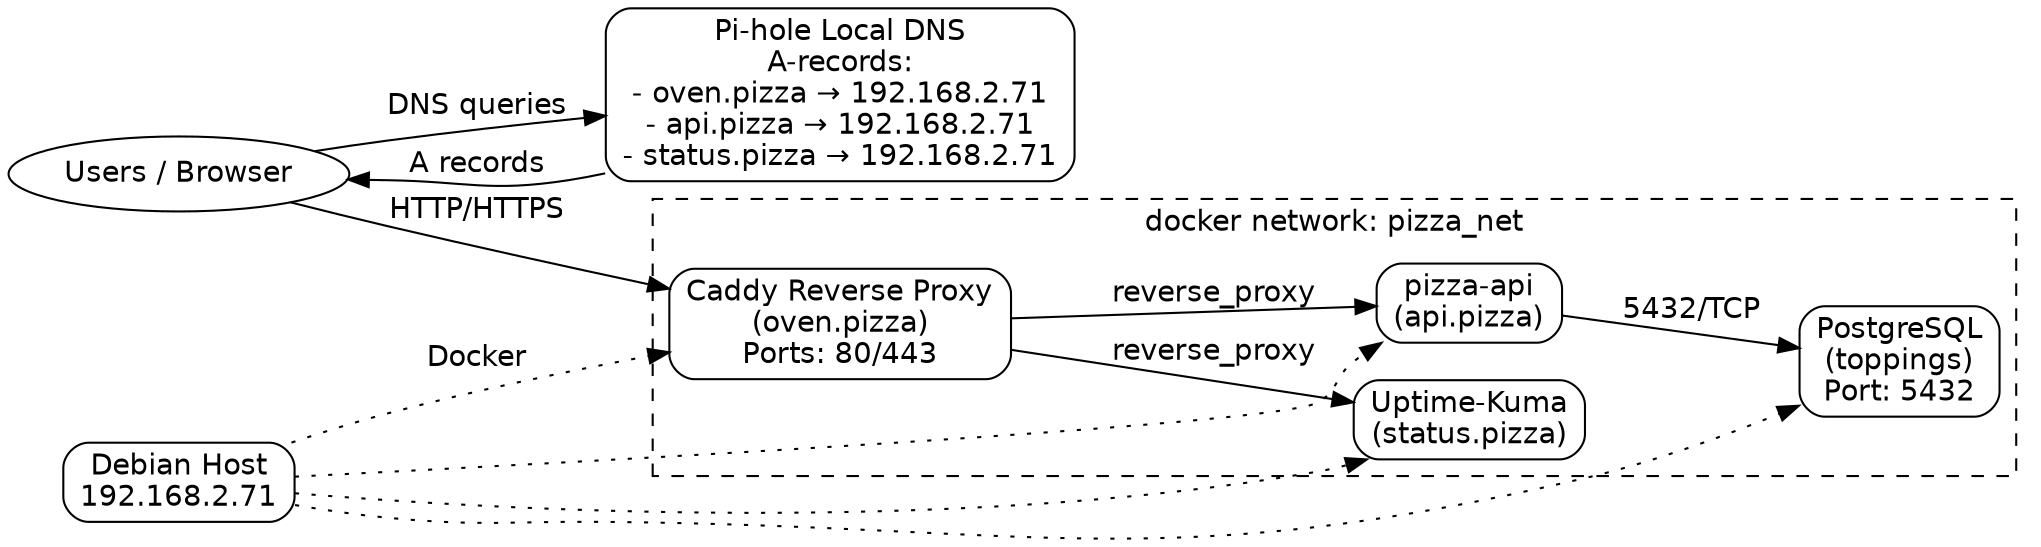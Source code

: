 // docs/architecture.dot
digraph PizzaIaC {
  rankdir=LR;
  fontname="Helvetica";
  node [shape=box, style=rounded, fontname="Helvetica"];
  edge [fontname="Helvetica"];

  // External
  Users [shape=oval, label="Users / Browser"];

  // Local DNS
  PiHole [label="Pi-hole Local DNS\nA-records:\n- oven.pizza → 192.168.2.71\n- api.pizza → 192.168.2.71\n- status.pizza → 192.168.2.71"];

  // Host
  Host [label="Debian Host\n192.168.2.71"];

  // Docker network / services
  subgraph cluster_pizza_net {
    label="docker network: pizza_net";
    style=dashed;

    Caddy [label="Caddy Reverse Proxy\n(oven.pizza)\nPorts: 80/443"];
    API   [label="pizza-api\n(api.pizza)"];
    Kuma  [label="Uptime-Kuma\n(status.pizza)"];
    DB    [label="PostgreSQL\n(toppings)\nPort: 5432"];
  }

  // Flows
  Users -> PiHole [label="DNS queries"];
  PiHole -> Users [label="A records"];

  Users -> Caddy  [label="HTTP/HTTPS"];
  Caddy -> API    [label="reverse_proxy"];
  Caddy -> Kuma   [label="reverse_proxy"];
  API   -> DB     [label="5432/TCP"];

  // Placement
  Host -> Caddy [style=dotted, label="Docker"];
  Host -> API   [style=dotted];
  Host -> Kuma  [style=dotted];
  Host -> DB    [style=dotted];
}
